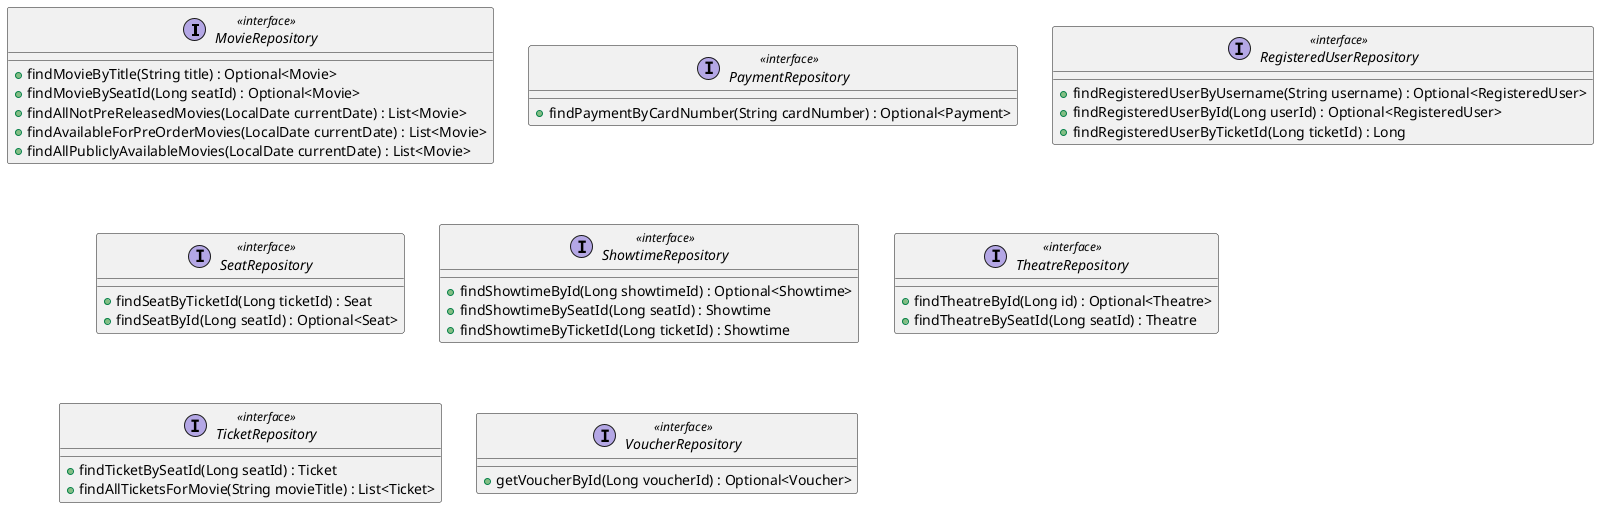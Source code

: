 @startuml RepositoryPackage

interface MovieRepository <<interface>>{
    + findMovieByTitle(String title) : Optional<Movie>
    + findMovieBySeatId(Long seatId) : Optional<Movie>
    + findAllNotPreReleasedMovies(LocalDate currentDate) : List<Movie>
    + findAvailableForPreOrderMovies(LocalDate currentDate) : List<Movie>
    + findAllPubliclyAvailableMovies(LocalDate currentDate) : List<Movie>
}

interface PaymentRepository <<interface>>{
    + findPaymentByCardNumber(String cardNumber) : Optional<Payment>
}

interface RegisteredUserRepository <<interface>> {
    + findRegisteredUserByUsername(String username) : Optional<RegisteredUser>
    + findRegisteredUserById(Long userId) : Optional<RegisteredUser>
    + findRegisteredUserByTicketId(Long ticketId) : Long
}

interface SeatRepository <<interface>> {
    + findSeatByTicketId(Long ticketId) : Seat
    + findSeatById(Long seatId) : Optional<Seat>
}

interface ShowtimeRepository <<interface>> {
    + findShowtimeById(Long showtimeId) : Optional<Showtime>
    + findShowtimeBySeatId(Long seatId) : Showtime
    + findShowtimeByTicketId(Long ticketId) : Showtime
}

interface TheatreRepository <<interface>> {
    + findTheatreById(Long id) : Optional<Theatre>
    + findTheatreBySeatId(Long seatId) : Theatre
}

interface TicketRepository <<interface>> {
    + findTicketBySeatId(Long seatId) : Ticket
    + findAllTicketsForMovie(String movieTitle) : List<Ticket>
}

interface VoucherRepository <<interface>> {
    + getVoucherById(Long voucherId) : Optional<Voucher>
}





@enduml